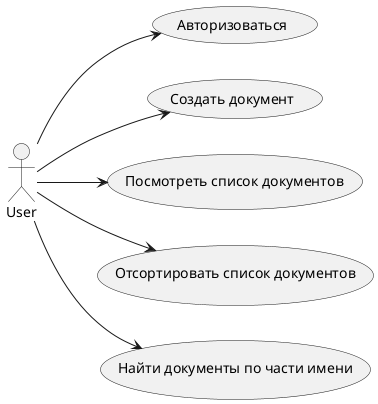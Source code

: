 @startuml
left to right direction
actor User

User --> (Авторизоваться)
User --> (Создать документ)
User --> (Посмотреть список документов)
User --> (Отсортировать список документов)
User --> (Найти документы по части имени)
@enduml
